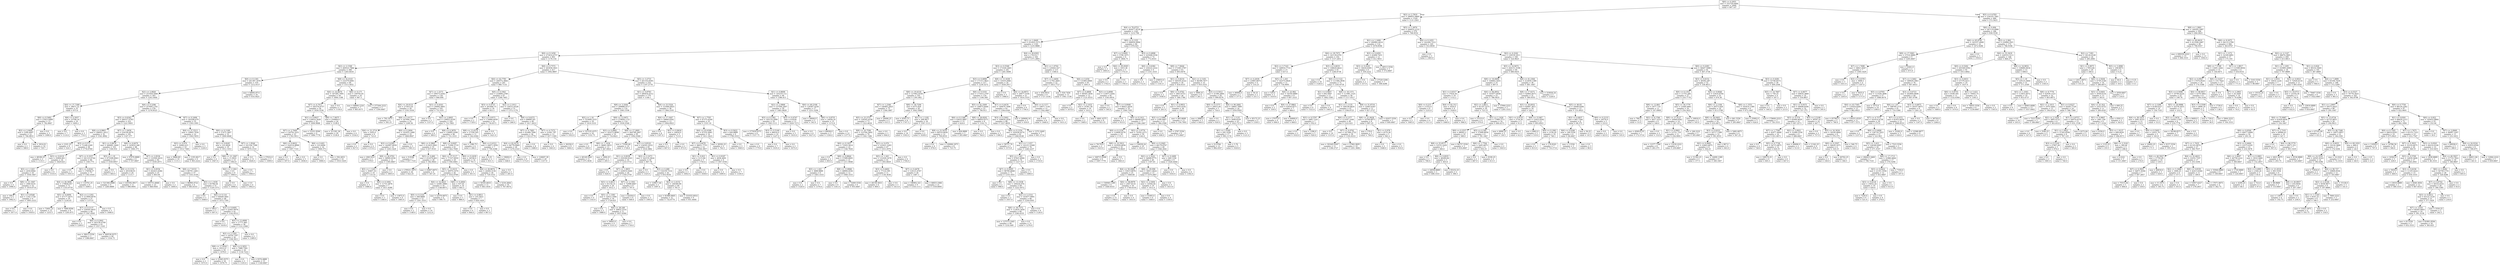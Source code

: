 digraph Tree {
node [shape=box] ;
0 [label="X[0] <= 0.2955\nmse = 332729.0484\nsamples = 2000\nvalue = 997.147"] ;
1 [label="X[2] <= 2.7819\nmse = 288955.9869\nsamples = 1520\nvalue = 1131.2263"] ;
0 -> 1 [labeldistance=2.5, labelangle=45, headlabel="True"] ;
2 [label="X[4] <= 70.6753\nmse = 262677.8518\nsamples = 1241\nvalue = 1212.784"] ;
1 -> 2 ;
3 [label="X[1] <= 1.0449\nmse = 251825.5373\nsamples = 1161\nvalue = 1235.9888"] ;
2 -> 3 ;
4 [label="X[0] <= 0.1458\nmse = 273614.4757\nsamples = 805\nvalue = 1176.154"] ;
3 -> 4 ;
5 [label="X[2] <= 2.1506\nmse = 269523.7866\nsamples = 388\nvalue = 1265.6418"] ;
4 -> 5 ;
6 [label="X[0] <= 0.1341\nmse = 261387.1878\nsamples = 319\nvalue = 1212.0157"] ;
5 -> 6 ;
7 [label="X[2] <= 2.0826\nmse = 251929.5066\nsamples = 303\nvalue = 1243.5644"] ;
6 -> 7 ;
8 [label="X[4] <= 37.7288\nmse = 38471.52\nsamples = 25\nvalue = 873.4"] ;
7 -> 8 ;
9 [label="X[6] <= 0.5482\nmse = 27823.0489\nsamples = 15\nvalue = 782.8667"] ;
8 -> 9 ;
10 [label="X[2] <= 2.0404\nmse = 5300.4097\nsamples = 12\nvalue = 706.0833"] ;
9 -> 10 ;
11 [label="mse = 0.0\nsamples = 2\nvalue = 588.0"] ;
10 -> 11 ;
12 [label="mse = 3014.01\nsamples = 10\nvalue = 729.7"] ;
10 -> 12 ;
13 [label="mse = 0.0\nsamples = 3\nvalue = 1090.0"] ;
9 -> 13 ;
14 [label="X[6] <= 0.5937\nmse = 23708.16\nsamples = 10\nvalue = 1009.2"] ;
8 -> 14 ;
15 [label="mse = 0.0\nsamples = 7\nvalue = 1110.0"] ;
14 -> 15 ;
16 [label="mse = 0.0\nsamples = 3\nvalue = 774.0"] ;
14 -> 16 ;
17 [label="X[6] <= 0.5296\nmse = 257695.1761\nsamples = 278\nvalue = 1276.8525"] ;
7 -> 17 ;
18 [label="X[3] <= 0.6343\nmse = 260317.0783\nsamples = 223\nvalue = 1221.0493"] ;
17 -> 18 ;
19 [label="X[8] <= 6.9863\nmse = 296921.2412\nsamples = 32\nvalue = 1541.4062"] ;
18 -> 19 ;
20 [label="mse = 2101.25\nsamples = 6\nvalue = 524.5"] ;
19 -> 20 ;
21 [label="X[3] <= 0.571\nmse = 71248.2249\nsamples = 26\nvalue = 1776.0769"] ;
19 -> 21 ;
22 [label="mse = 48180.25\nsamples = 2\nvalue = 1133.5"] ;
21 -> 22 ;
23 [label="X[3] <= 0.6219\nmse = 35894.401\nsamples = 24\nvalue = 1829.625"] ;
21 -> 23 ;
24 [label="X[5] <= 1.1243\nmse = 2454.6944\nsamples = 18\nvalue = 1936.1667"] ;
23 -> 24 ;
25 [label="mse = 0.0\nsamples = 4\nvalue = 1996.0"] ;
24 -> 25 ;
26 [label="X[8] <= 21.1067\nmse = 1840.9235\nsamples = 14\nvalue = 1919.0714"] ;
24 -> 26 ;
27 [label="mse = 196.0\nsamples = 5\nvalue = 1962.0"] ;
26 -> 27 ;
28 [label="X[1] <= 0.8548\nmse = 1162.1728\nsamples = 9\nvalue = 1895.2222"] ;
26 -> 28 ;
29 [label="mse = 0.0\nsamples = 7\nvalue = 1877.0"] ;
28 -> 29 ;
30 [label="mse = 0.0\nsamples = 2\nvalue = 1959.0"] ;
28 -> 30 ;
31 [label="mse = 0.0\nsamples = 6\nvalue = 1510.0"] ;
23 -> 31 ;
32 [label="X[7] <= 1.0458\nmse = 234109.4076\nsamples = 191\nvalue = 1167.377"] ;
18 -> 32 ;
33 [label="X[1] <= 0.8678\nmse = 268481.3449\nsamples = 103\nvalue = 1304.932"] ;
32 -> 33 ;
34 [label="X[7] <= 0.3257\nmse = 181123.0744\nsamples = 80\nvalue = 1383.775"] ;
33 -> 34 ;
35 [label="mse = 0.0\nsamples = 3\nvalue = 1931.0"] ;
34 -> 35 ;
36 [label="X[1] <= 0.8342\nmse = 176058.17\nsamples = 77\nvalue = 1362.4545"] ;
34 -> 36 ;
37 [label="X[4] <= 26.3606\nmse = 170826.957\nsamples = 71\nvalue = 1333.9718"] ;
36 -> 37 ;
38 [label="X[5] <= 9.0499\nmse = 47177.4475\nsamples = 20\nvalue = 1234.45"] ;
37 -> 38 ;
39 [label="mse = 72601.25\nsamples = 12\nvalue = 1253.5"] ;
38 -> 39 ;
40 [label="mse = 7680.8594\nsamples = 8\nvalue = 1205.875"] ;
38 -> 40 ;
41 [label="X[2] <= 2.1202\nmse = 213909.6078\nsamples = 51\nvalue = 1373.0"] ;
37 -> 41 ;
42 [label="X[7] <= 0.5137\nmse = 230505.4655\nsamples = 46\nvalue = 1347.4565"] ;
41 -> 42 ;
43 [label="mse = 0.0\nsamples = 3\nvalue = 1209.0"] ;
42 -> 43 ;
44 [label="X[6] <= 0.2641\nmse = 245156.4749\nsamples = 43\nvalue = 1357.1163"] ;
42 -> 44 ;
45 [label="mse = 39013.5556\nsamples = 3\nvalue = 1388.6667"] ;
44 -> 45 ;
46 [label="mse = 260536.9375\nsamples = 40\nvalue = 1354.75"] ;
44 -> 46 ;
47 [label="mse = 0.0\nsamples = 5\nvalue = 1608.0"] ;
41 -> 47 ;
48 [label="mse = 114761.25\nsamples = 6\nvalue = 1699.5"] ;
36 -> 48 ;
49 [label="X[5] <= 1.18\nmse = 475508.9943\nsamples = 23\nvalue = 1030.6957"] ;
33 -> 49 ;
50 [label="mse = 0.0\nsamples = 3\nvalue = 464.0"] ;
49 -> 50 ;
51 [label="X[0] <= 0.1152\nmse = 491438.01\nsamples = 20\nvalue = 1115.7"] ;
49 -> 51 ;
52 [label="mse = 521366.0988\nsamples = 9\nvalue = 1260.8889"] ;
51 -> 52 ;
53 [label="mse = 435592.9917\nsamples = 11\nvalue = 996.9091"] ;
51 -> 53 ;
54 [label="X[8] <= 6.6479\nmse = 145810.348\nsamples = 88\nvalue = 1006.375"] ;
32 -> 54 ;
55 [label="mse = 97976.8889\nsamples = 6\nvalue = 557.6667"] ;
54 -> 55 ;
56 [label="X[7] <= 2.8334\nmse = 133500.2619\nsamples = 82\nvalue = 1039.2073"] ;
54 -> 56 ;
57 [label="X[1] <= 0.8354\nmse = 202421.6384\nsamples = 25\nvalue = 893.04"] ;
56 -> 57 ;
58 [label="mse = 195731.6068\nsamples = 23\nvalue = 848.9565"] ;
57 -> 58 ;
59 [label="mse = 0.0\nsamples = 2\nvalue = 1400.0"] ;
57 -> 59 ;
60 [label="X[8] <= 7.0153\nmse = 89791.1283\nsamples = 57\nvalue = 1103.3158"] ;
56 -> 60 ;
61 [label="mse = 86994.4722\nsamples = 6\nvalue = 883.8333"] ;
60 -> 61 ;
62 [label="X[5] <= 1.1636\nmse = 83786.04\nsamples = 51\nvalue = 1129.1373"] ;
60 -> 62 ;
63 [label="mse = 0.0\nsamples = 5\nvalue = 1648.0"] ;
62 -> 63 ;
64 [label="X[0] <= 0.114\nmse = 60449.5841\nsamples = 46\nvalue = 1072.7391"] ;
62 -> 64 ;
65 [label="mse = 196.0\nsamples = 5\nvalue = 497.0"] ;
64 -> 65 ;
66 [label="X[3] <= 0.6495\nmse = 22443.9976\nsamples = 41\nvalue = 1142.9512"] ;
64 -> 66 ;
67 [label="mse = 0.0\nsamples = 3\nvalue = 1418.0"] ;
66 -> 67 ;
68 [label="X[5] <= 13.4999\nmse = 17771.865\nsamples = 38\nvalue = 1121.2368"] ;
66 -> 68 ;
69 [label="X[2] <= 2.1202\nmse = 14554.7307\nsamples = 36\nvalue = 1106.3611"] ;
68 -> 69 ;
70 [label="X[8] <= 17.6542\nmse = 19512.0\nsamples = 18\nvalue = 1078.0"] ;
69 -> 70 ;
71 [label="mse = 0.0\nsamples = 2\nvalue = 1072.0"] ;
70 -> 71 ;
72 [label="mse = 21945.9375\nsamples = 16\nvalue = 1078.75"] ;
70 -> 72 ;
73 [label="X[6] <= 0.3052\nmse = 7988.7562\nsamples = 18\nvalue = 1134.7222"] ;
69 -> 73 ;
74 [label="mse = 0.0\nsamples = 3\nvalue = 1105.0"] ;
73 -> 74 ;
75 [label="mse = 9374.4889\nsamples = 15\nvalue = 1140.6667"] ;
73 -> 75 ;
76 [label="mse = 0.0\nsamples = 2\nvalue = 1389.0"] ;
68 -> 76 ;
77 [label="X[7] <= 0.2499\nmse = 183246.679\nsamples = 55\nvalue = 1503.1091"] ;
17 -> 77 ;
78 [label="X[4] <= 37.5513\nmse = 19905.7934\nsamples = 22\nvalue = 1043.5455"] ;
77 -> 78 ;
79 [label="X[3] <= 0.479\nmse = 16962.615\nsamples = 19\nvalue = 1014.7368"] ;
78 -> 79 ;
80 [label="mse = 9888.69\nsamples = 10\nvalue = 1115.1"] ;
79 -> 80 ;
81 [label="mse = 1195.0617\nsamples = 9\nvalue = 903.2222"] ;
79 -> 81 ;
82 [label="mse = 0.0\nsamples = 3\nvalue = 1226.0"] ;
78 -> 82 ;
83 [label="X[0] <= 0.1168\nmse = 57475.3407\nsamples = 33\nvalue = 1809.4848"] ;
77 -> 83 ;
84 [label="X[1] <= 0.8245\nmse = 333.4626\nsamples = 19\nvalue = 1912.1053"] ;
83 -> 84 ;
85 [label="mse = 0.0\nsamples = 4\nvalue = 1947.0"] ;
84 -> 85 ;
86 [label="X[8] <= 21.1067\nmse = 11.0933\nsamples = 15\nvalue = 1902.8"] ;
84 -> 86 ;
87 [label="X[2] <= 2.1262\nmse = 4.0\nsamples = 8\nvalue = 1900.0"] ;
86 -> 87 ;
88 [label="mse = 0.0\nsamples = 4\nvalue = 1898.0"] ;
87 -> 88 ;
89 [label="mse = 0.0\nsamples = 4\nvalue = 1902.0"] ;
87 -> 89 ;
90 [label="mse = 0.0\nsamples = 7\nvalue = 1906.0"] ;
86 -> 90 ;
91 [label="X[7] <= 1.9544\nmse = 101336.7398\nsamples = 14\nvalue = 1670.2143"] ;
83 -> 91 ;
92 [label="mse = 0.0\nsamples = 11\nvalue = 1826.0"] ;
91 -> 92 ;
93 [label="mse = 57632.0\nsamples = 3\nvalue = 1099.0"] ;
91 -> 93 ;
94 [label="mse = 64692.8711\nsamples = 16\nvalue = 614.5625"] ;
6 -> 94 ;
95 [label="X[8] <= 32.4143\nmse = 232379.6081\nsamples = 69\nvalue = 1513.5652"] ;
5 -> 95 ;
96 [label="X[4] <= 32.8074\nmse = 187285.7995\nsamples = 59\nvalue = 1606.1186"] ;
95 -> 96 ;
97 [label="X[7] <= 4.7411\nmse = 185576.6757\nsamples = 56\nvalue = 1630.5536"] ;
96 -> 97 ;
98 [label="X[1] <= 0.8927\nmse = 118914.3428\nsamples = 32\nvalue = 1699.9688"] ;
97 -> 98 ;
99 [label="X[7] <= 2.7449\nmse = 134702.3251\nsamples = 23\nvalue = 1783.3913"] ;
98 -> 99 ;
100 [label="X[6] <= 0.6622\nmse = 324514.4898\nsamples = 7\nvalue = 1497.7143"] ;
99 -> 100 ;
101 [label="mse = 0.0\nsamples = 2\nvalue = 597.0"] ;
100 -> 101 ;
102 [label="mse = 0.0\nsamples = 5\nvalue = 1858.0"] ;
100 -> 102 ;
103 [label="X[6] <= 0.403\nmse = 333.6094\nsamples = 16\nvalue = 1908.375"] ;
99 -> 103 ;
104 [label="mse = 0.0\nsamples = 2\nvalue = 1896.0"] ;
103 -> 104 ;
105 [label="mse = 356.2653\nsamples = 14\nvalue = 1910.1429"] ;
103 -> 105 ;
106 [label="mse = 15331.9506\nsamples = 9\nvalue = 1486.7778"] ;
98 -> 106 ;
107 [label="X[8] <= 7.8075\nmse = 259469.0\nsamples = 24\nvalue = 1538.0"] ;
97 -> 107 ;
108 [label="mse = 311301.36\nsamples = 20\nvalue = 1534.8"] ;
107 -> 108 ;
109 [label="mse = 0.0\nsamples = 4\nvalue = 1554.0"] ;
107 -> 109 ;
110 [label="mse = 0.0\nsamples = 3\nvalue = 1150.0"] ;
96 -> 110 ;
111 [label="X[6] <= 0.171\nmse = 149705.65\nsamples = 10\nvalue = 967.5"] ;
95 -> 111 ;
112 [label="mse = 60600.1224\nsamples = 7\nvalue = 865.8571"] ;
111 -> 112 ;
113 [label="mse = 277264.2222\nsamples = 3\nvalue = 1204.6667"] ;
111 -> 113 ;
114 [label="X[6] <= 0.7572\nmse = 263036.5921\nsamples = 417\nvalue = 1092.8897"] ;
4 -> 114 ;
115 [label="X[4] <= 42.7781\nmse = 240572.3844\nsamples = 201\nvalue = 980.7114"] ;
114 -> 115 ;
116 [label="X[7] <= 1.5273\nmse = 199573.4362\nsamples = 134\nvalue = 846.694"] ;
115 -> 116 ;
117 [label="X[4] <= 18.0123\nmse = 273015.61\nsamples = 29\nvalue = 1193.1034"] ;
116 -> 117 ;
118 [label="mse = 792.1875\nsamples = 4\nvalue = 585.25"] ;
117 -> 118 ;
119 [label="X[8] <= 5.0177\nmse = 247994.7904\nsamples = 25\nvalue = 1290.36"] ;
117 -> 119 ;
120 [label="X[4] <= 31.2714\nmse = 5202.0\nsamples = 6\nvalue = 725.0"] ;
119 -> 120 ;
121 [label="mse = 0.0\nsamples = 2\nvalue = 827.0"] ;
120 -> 121 ;
122 [label="mse = 0.0\nsamples = 4\nvalue = 674.0"] ;
120 -> 122 ;
123 [label="X[0] <= 0.2604\nmse = 191855.1468\nsamples = 19\nvalue = 1468.8947"] ;
119 -> 123 ;
124 [label="X[3] <= 0.4385\nmse = 142997.6939\nsamples = 14\nvalue = 1293.1429"] ;
123 -> 124 ;
125 [label="mse = 206116.0\nsamples = 2\nvalue = 678.0"] ;
124 -> 125 ;
126 [label="X[8] <= 26.9761\nmse = 58900.0556\nsamples = 12\nvalue = 1395.6667"] ;
124 -> 126 ;
127 [label="X[5] <= 1.1243\nmse = 30467.16\nsamples = 10\nvalue = 1313.8"] ;
126 -> 127 ;
128 [label="mse = 0.0\nsamples = 3\nvalue = 1086.0"] ;
127 -> 128 ;
129 [label="X[0] <= 0.1692\nmse = 11753.3878\nsamples = 7\nvalue = 1411.4286"] ;
127 -> 129 ;
130 [label="mse = 0.0\nsamples = 3\nvalue = 1340.0"] ;
129 -> 130 ;
131 [label="mse = 13872.0\nsamples = 4\nvalue = 1465.0"] ;
129 -> 131 ;
132 [label="mse = 0.0\nsamples = 2\nvalue = 1805.0"] ;
126 -> 132 ;
133 [label="mse = 0.0\nsamples = 5\nvalue = 1961.0"] ;
123 -> 133 ;
134 [label="X[3] <= 0.4503\nmse = 136992.9901\nsamples = 105\nvalue = 751.019"] ;
116 -> 134 ;
135 [label="mse = 0.0\nsamples = 3\nvalue = 1337.0"] ;
134 -> 135 ;
136 [label="X[2] <= 2.0605\nmse = 130625.9339\nsamples = 102\nvalue = 733.7843"] ;
134 -> 136 ;
137 [label="mse = 0.0\nsamples = 6\nvalue = 389.0"] ;
136 -> 137 ;
138 [label="X[8] <= 6.3878\nmse = 130895.9306\nsamples = 96\nvalue = 755.3333"] ;
136 -> 138 ;
139 [label="X[6] <= 0.3862\nmse = 213423.5641\nsamples = 35\nvalue = 637.9143"] ;
138 -> 139 ;
140 [label="mse = 9.9184\nsamples = 7\nvalue = 857.7143"] ;
139 -> 140 ;
141 [label="X[3] <= 0.468\nmse = 251679.463\nsamples = 28\nvalue = 582.9643"] ;
139 -> 141 ;
142 [label="mse = 278521.1875\nsamples = 24\nvalue = 622.25"] ;
141 -> 142 ;
143 [label="mse = 25807.6875\nsamples = 4\nvalue = 347.25"] ;
141 -> 143 ;
144 [label="X[8] <= 9.8287\nmse = 71094.3719\nsamples = 61\nvalue = 822.7049"] ;
138 -> 144 ;
145 [label="X[4] <= 37.5117\nmse = 77337.0059\nsamples = 29\nvalue = 956.4483"] ;
144 -> 145 ;
146 [label="X[5] <= 13.0215\nmse = 30970.1479\nsamples = 26\nvalue = 1032.0769"] ;
145 -> 146 ;
147 [label="X[4] <= 32.4623\nmse = 14385.5898\nsamples = 16\nvalue = 1148.6875"] ;
146 -> 147 ;
148 [label="X[0] <= 0.2141\nmse = 568.8889\nsamples = 12\nvalue = 1201.3333"] ;
147 -> 148 ;
149 [label="mse = 0.0\nsamples = 2\nvalue = 1148.0"] ;
148 -> 149 ;
150 [label="mse = 0.0\nsamples = 10\nvalue = 1212.0"] ;
148 -> 150 ;
151 [label="mse = 22576.6875\nsamples = 4\nvalue = 990.75"] ;
147 -> 151 ;
152 [label="X[0] <= 0.2604\nmse = 937.65\nsamples = 10\nvalue = 845.5"] ;
146 -> 152 ;
153 [label="mse = 0.0\nsamples = 3\nvalue = 886.0"] ;
152 -> 153 ;
154 [label="X[1] <= 0.8811\nmse = 335.2653\nsamples = 7\nvalue = 828.1429"] ;
152 -> 154 ;
155 [label="mse = 0.0\nsamples = 4\nvalue = 844.0"] ;
154 -> 155 ;
156 [label="mse = 0.0\nsamples = 3\nvalue = 807.0"] ;
154 -> 156 ;
157 [label="mse = 0.0\nsamples = 3\nvalue = 301.0"] ;
145 -> 157 ;
158 [label="X[0] <= 0.2439\nmse = 34536.0\nsamples = 32\nvalue = 701.5"] ;
144 -> 158 ;
159 [label="X[4] <= 26.8674\nmse = 24264.5156\nsamples = 30\nvalue = 729.5333"] ;
158 -> 159 ;
160 [label="mse = 50183.6033\nsamples = 11\nvalue = 663.1818"] ;
159 -> 160 ;
161 [label="mse = 5234.2604\nsamples = 19\nvalue = 767.9474"] ;
159 -> 161 ;
162 [label="mse = 0.0\nsamples = 2\nvalue = 281.0"] ;
158 -> 162 ;
163 [label="X[0] <= 0.1943\nmse = 214806.2789\nsamples = 67\nvalue = 1248.7463"] ;
115 -> 163 ;
164 [label="X[3] <= 0.4727\nmse = 261846.75\nsamples = 16\nvalue = 855.5"] ;
163 -> 164 ;
165 [label="mse = 0.0\nsamples = 2\nvalue = 1728.0"] ;
164 -> 165 ;
166 [label="X[1] <= 0.9571\nmse = 174966.6939\nsamples = 14\nvalue = 730.8571"] ;
164 -> 166 ;
167 [label="X[8] <= 13.4374\nmse = 57358.595\nsamples = 11\nvalue = 542.6364"] ;
166 -> 167 ;
168 [label="mse = 1386.75\nsamples = 4\nvalue = 266.5"] ;
167 -> 168 ;
169 [label="X[6] <= 0.4312\nmse = 20871.9592\nsamples = 7\nvalue = 700.4286"] ;
167 -> 169 ;
170 [label="mse = 0.25\nsamples = 2\nvalue = 831.5"] ;
169 -> 170 ;
171 [label="mse = 19600.0\nsamples = 5\nvalue = 648.0"] ;
169 -> 171 ;
172 [label="mse = 0.0\nsamples = 3\nvalue = 1421.0"] ;
166 -> 172 ;
173 [label="X[2] <= 2.1013\nmse = 136312.6528\nsamples = 51\nvalue = 1372.1176"] ;
163 -> 173 ;
174 [label="mse = 0.0\nsamples = 2\nvalue = 266.0"] ;
173 -> 174 ;
175 [label="X[8] <= 9.6272\nmse = 89899.501\nsamples = 49\nvalue = 1417.2653"] ;
173 -> 175 ;
176 [label="X[7] <= 4.7483\nmse = 81468.7006\nsamples = 36\nvalue = 1323.2778"] ;
175 -> 176 ;
177 [label="X[4] <= 62.4276\nmse = 94778.0969\nsamples = 28\nvalue = 1276.2143"] ;
176 -> 177 ;
178 [label="mse = 0.0\nsamples = 8\nvalue = 1172.0"] ;
177 -> 178 ;
179 [label="mse = 126607.39\nsamples = 20\nvalue = 1317.9"] ;
177 -> 179 ;
180 [label="mse = 0.0\nsamples = 8\nvalue = 1488.0"] ;
176 -> 180 ;
181 [label="X[7] <= 4.7272\nmse = 21041.787\nsamples = 13\nvalue = 1677.5385"] ;
175 -> 181 ;
182 [label="mse = 0.0\nsamples = 4\nvalue = 1663.0"] ;
181 -> 182 ;
183 [label="mse = 30258.0\nsamples = 9\nvalue = 1684.0"] ;
181 -> 183 ;
184 [label="X[5] <= 3.2733\nmse = 261333.8395\nsamples = 216\nvalue = 1197.2778"] ;
114 -> 184 ;
185 [label="X[1] <= 0.8783\nmse = 280454.4312\nsamples = 170\nvalue = 1146.1"] ;
184 -> 185 ;
186 [label="X[8] <= 3.3204\nmse = 299886.9717\nsamples = 132\nvalue = 1083.3106"] ;
185 -> 186 ;
187 [label="X[5] <= 1.18\nmse = 353009.3333\nsamples = 18\nvalue = 1419.3333"] ;
186 -> 187 ;
188 [label="mse = 0.0\nsamples = 2\nvalue = 1952.0"] ;
187 -> 188 ;
189 [label="mse = 357235.4375\nsamples = 16\nvalue = 1352.75"] ;
187 -> 189 ;
190 [label="X[8] <= 13.0971\nmse = 270856.1721\nsamples = 114\nvalue = 1030.2544"] ;
186 -> 190 ;
191 [label="X[3] <= 0.4882\nmse = 183272.8698\nsamples = 19\nvalue = 716.8421"] ;
190 -> 191 ;
192 [label="mse = 0.0\nsamples = 6\nvalue = 1300.0"] ;
191 -> 192 ;
193 [label="X[6] <= 1.1434\nmse = 38461.9053\nsamples = 13\nvalue = 447.6923"] ;
191 -> 193 ;
194 [label="mse = 40149.5041\nsamples = 11\nvalue = 475.3636"] ;
193 -> 194 ;
195 [label="mse = 1806.25\nsamples = 2\nvalue = 295.5"] ;
193 -> 195 ;
196 [label="X[8] <= 17.2895\nmse = 264798.2907\nsamples = 95\nvalue = 1092.9368"] ;
190 -> 196 ;
197 [label="mse = 73549.44\nsamples = 10\nvalue = 1726.6"] ;
196 -> 197 ;
198 [label="X[1] <= 0.8518\nmse = 234501.9552\nsamples = 85\nvalue = 1018.3882"] ;
196 -> 198 ;
199 [label="X[1] <= 0.8258\nmse = 259166.0163\nsamples = 35\nvalue = 1233.5714"] ;
198 -> 199 ;
200 [label="mse = 0.0\nsamples = 6\nvalue = 626.0"] ;
199 -> 200 ;
201 [label="X[7] <= 1.0855\nmse = 220610.5446\nsamples = 29\nvalue = 1359.2759"] ;
199 -> 201 ;
202 [label="X[3] <= 0.4615\nmse = 81150.31\nsamples = 20\nvalue = 1612.3"] ;
201 -> 202 ;
203 [label="mse = 0.0\nsamples = 4\nvalue = 1143.0"] ;
202 -> 203 ;
204 [label="X[5] <= 1.1383\nmse = 32612.1094\nsamples = 16\nvalue = 1729.625"] ;
202 -> 204 ;
205 [label="mse = 0.0\nsamples = 5\nvalue = 1888.0"] ;
204 -> 205 ;
206 [label="X[4] <= 38.248\nmse = 30852.2314\nsamples = 11\nvalue = 1657.6364"] ;
204 -> 206 ;
207 [label="mse = 59643.0\nsamples = 4\nvalue = 1531.0"] ;
206 -> 207 ;
208 [label="mse = 0.0\nsamples = 7\nvalue = 1730.0"] ;
206 -> 208 ;
209 [label="X[7] <= 2.1302\nmse = 72098.6667\nsamples = 9\nvalue = 797.0"] ;
201 -> 209 ;
210 [label="mse = 42436.0\nsamples = 6\nvalue = 649.0"] ;
209 -> 210 ;
211 [label="mse = 0.0\nsamples = 3\nvalue = 1093.0"] ;
209 -> 211 ;
212 [label="X[2] <= 2.1073\nmse = 162135.5824\nsamples = 50\nvalue = 867.76"] ;
198 -> 212 ;
213 [label="mse = 0.0\nsamples = 5\nvalue = 1325.0"] ;
212 -> 213 ;
214 [label="X[3] <= 0.489\nmse = 154339.7314\nsamples = 45\nvalue = 816.9556"] ;
212 -> 214 ;
215 [label="mse = 129617.44\nsamples = 5\nvalue = 1097.4"] ;
214 -> 215 ;
216 [label="X[2] <= 2.4152\nmse = 146369.99\nsamples = 40\nvalue = 781.9"] ;
214 -> 216 ;
217 [label="mse = 81989.9605\nsamples = 31\nvalue = 732.6774"] ;
216 -> 217 ;
218 [label="mse = 331032.6914\nsamples = 9\nvalue = 951.4444"] ;
216 -> 218 ;
219 [label="X[4] <= 23.5324\nmse = 151684.6925\nsamples = 38\nvalue = 1364.2105"] ;
185 -> 219 ;
220 [label="X[4] <= 17.1047\nmse = 59660.0592\nsamples = 13\nvalue = 1004.6923"] ;
219 -> 220 ;
221 [label="mse = 0.0\nsamples = 8\nvalue = 1187.0"] ;
220 -> 221 ;
222 [label="X[1] <= 0.9624\nmse = 16854.0\nsamples = 5\nvalue = 713.0"] ;
220 -> 222 ;
223 [label="mse = 0.0\nsamples = 3\nvalue = 607.0"] ;
222 -> 223 ;
224 [label="mse = 0.0\nsamples = 2\nvalue = 872.0"] ;
222 -> 224 ;
225 [label="X[7] <= 1.7705\nmse = 97375.6544\nsamples = 25\nvalue = 1551.16"] ;
219 -> 225 ;
226 [label="X[4] <= 43.6306\nmse = 97552.4961\nsamples = 16\nvalue = 1411.5625"] ;
225 -> 226 ;
227 [label="X[7] <= 0.4478\nmse = 38651.7755\nsamples = 14\nvalue = 1504.2857"] ;
226 -> 227 ;
228 [label="X[1] <= 0.923\nmse = 5115.84\nsamples = 5\nvalue = 1750.4"] ;
227 -> 228 ;
229 [label="mse = 0.0\nsamples = 3\nvalue = 1692.0"] ;
228 -> 229 ;
230 [label="mse = 0.0\nsamples = 2\nvalue = 1838.0"] ;
228 -> 230 ;
231 [label="X[1] <= 0.9187\nmse = 4936.4691\nsamples = 9\nvalue = 1367.5556"] ;
227 -> 231 ;
232 [label="mse = 0.0\nsamples = 2\nvalue = 1499.0"] ;
231 -> 232 ;
233 [label="mse = 0.0\nsamples = 7\nvalue = 1330.0"] ;
231 -> 233 ;
234 [label="mse = 28392.25\nsamples = 2\nvalue = 762.5"] ;
226 -> 234 ;
235 [label="X[3] <= 0.5622\nmse = 826.8889\nsamples = 9\nvalue = 1799.3333"] ;
225 -> 235 ;
236 [label="mse = 0.0\nsamples = 3\nvalue = 1840.0"] ;
235 -> 236 ;
237 [label="mse = 0.0\nsamples = 6\nvalue = 1779.0"] ;
235 -> 237 ;
238 [label="X[1] <= 0.8608\nmse = 145219.112\nsamples = 46\nvalue = 1386.413"] ;
184 -> 238 ;
239 [label="X[2] <= 2.0868\nmse = 137594.2497\nsamples = 29\nvalue = 1465.4828"] ;
238 -> 239 ;
240 [label="X[5] <= 6.2382\nmse = 195114.2099\nsamples = 18\nvalue = 1365.1111"] ;
239 -> 240 ;
241 [label="mse = 277839.4375\nsamples = 8\nvalue = 1537.75"] ;
240 -> 241 ;
242 [label="X[3] <= 0.5146\nmse = 86016.0\nsamples = 10\nvalue = 1227.0"] ;
240 -> 242 ;
243 [label="mse = 0.0\nsamples = 7\nvalue = 1035.0"] ;
242 -> 243 ;
244 [label="mse = 0.0\nsamples = 3\nvalue = 1675.0"] ;
242 -> 244 ;
245 [label="X[3] <= 0.4747\nmse = 8.9256\nsamples = 11\nvalue = 1629.7273"] ;
239 -> 245 ;
246 [label="mse = 0.0\nsamples = 5\nvalue = 1633.0"] ;
245 -> 246 ;
247 [label="mse = 0.0\nsamples = 6\nvalue = 1627.0"] ;
245 -> 247 ;
248 [label="X[4] <= 40.2106\nmse = 129367.4256\nsamples = 17\nvalue = 1251.5294"] ;
238 -> 248 ;
249 [label="mse = 56644.0\nsamples = 2\nvalue = 342.0"] ;
248 -> 249 ;
250 [label="X[6] <= 0.8755\nmse = 14058.16\nsamples = 15\nvalue = 1372.8"] ;
248 -> 250 ;
251 [label="mse = 69938.0\nsamples = 3\nvalue = 1356.0"] ;
250 -> 251 ;
252 [label="mse = 0.0\nsamples = 12\nvalue = 1377.0"] ;
250 -> 252 ;
253 [label="X[4] <= 30.6303\nmse = 176153.7\nsamples = 356\nvalue = 1371.2893"] ;
3 -> 253 ;
254 [label="X[3] <= 0.5546\nmse = 173320.2465\nsamples = 241\nvalue = 1281.0498"] ;
253 -> 254 ;
255 [label="X[3] <= 0.4898\nmse = 171511.9621\nsamples = 217\nvalue = 1239.3272"] ;
254 -> 255 ;
256 [label="X[8] <= 19.4218\nmse = 127902.4558\nsamples = 101\nvalue = 1391.802"] ;
255 -> 256 ;
257 [label="X[7] <= 1.2346\nmse = 140483.2825\nsamples = 75\nvalue = 1304.5867"] ;
256 -> 257 ;
258 [label="X[5] <= 23.2751\nmse = 130242.9338\nsamples = 73\nvalue = 1323.4658"] ;
257 -> 258 ;
259 [label="X[8] <= 16.7596\nmse = 123764.3692\nsamples = 70\nvalue = 1345.7286"] ;
258 -> 259 ;
260 [label="X[0] <= 0.1457\nmse = 73503.5614\nsamples = 23\nvalue = 1166.7826"] ;
259 -> 260 ;
261 [label="mse = 0.0\nsamples = 2\nvalue = 693.0"] ;
260 -> 261 ;
262 [label="X[8] <= 8.8844\nmse = 57089.8005\nsamples = 21\nvalue = 1211.9048"] ;
260 -> 262 ;
263 [label="X[5] <= 1.243\nmse = 3888.8889\nsamples = 9\nvalue = 1403.3333"] ;
262 -> 263 ;
264 [label="mse = 0.0\nsamples = 2\nvalue = 1520.0"] ;
263 -> 264 ;
265 [label="mse = 0.0\nsamples = 7\nvalue = 1370.0"] ;
263 -> 265 ;
266 [label="X[8] <= 13.8066\nmse = 48894.0556\nsamples = 12\nvalue = 1068.3333"] ;
262 -> 266 ;
267 [label="mse = 0.0\nsamples = 6\nvalue = 1181.0"] ;
266 -> 267 ;
268 [label="mse = 72400.5556\nsamples = 6\nvalue = 955.6667"] ;
266 -> 268 ;
269 [label="X[3] <= 0.479\nmse = 125021.5283\nsamples = 47\nvalue = 1433.2979"] ;
259 -> 269 ;
270 [label="X[5] <= 1.243\nmse = 131024.1678\nsamples = 41\nvalue = 1393.6829"] ;
269 -> 270 ;
271 [label="X[3] <= 0.4402\nmse = 77122.595\nsamples = 11\nvalue = 1138.3636"] ;
270 -> 271 ;
272 [label="mse = 26158.5833\nsamples = 6\nvalue = 909.5"] ;
271 -> 272 ;
273 [label="mse = 0.0\nsamples = 5\nvalue = 1413.0"] ;
271 -> 273 ;
274 [label="X[7] <= 0.4478\nmse = 118121.6767\nsamples = 30\nvalue = 1487.3"] ;
270 -> 274 ;
275 [label="mse = 196902.321\nsamples = 9\nvalue = 1318.1111"] ;
274 -> 275 ;
276 [label="mse = 66833.1066\nsamples = 21\nvalue = 1559.8095"] ;
274 -> 276 ;
277 [label="mse = 0.0\nsamples = 6\nvalue = 1704.0"] ;
269 -> 277 ;
278 [label="mse = 0.0\nsamples = 3\nvalue = 804.0"] ;
258 -> 278 ;
279 [label="mse = 26406.25\nsamples = 2\nvalue = 615.5"] ;
257 -> 279 ;
280 [label="X[8] <= 30.7294\nmse = 6375.929\nsamples = 26\nvalue = 1643.3846"] ;
256 -> 280 ;
281 [label="mse = 4593.75\nsamples = 8\nvalue = 1747.5"] ;
280 -> 281 ;
282 [label="X[1] <= 1.1195\nmse = 208.9877\nsamples = 18\nvalue = 1597.1111"] ;
280 -> 282 ;
283 [label="mse = 0.0\nsamples = 16\nvalue = 1592.0"] ;
282 -> 283 ;
284 [label="mse = 0.0\nsamples = 2\nvalue = 1638.0"] ;
282 -> 284 ;
285 [label="X[6] <= 0.5335\nmse = 171615.2797\nsamples = 116\nvalue = 1106.569"] ;
255 -> 285 ;
286 [label="X[5] <= 42.3269\nmse = 136875.6446\nsamples = 23\nvalue = 790.913"] ;
285 -> 286 ;
287 [label="X[6] <= 0.1348\nmse = 93632.9067\nsamples = 15\nvalue = 624.6"] ;
286 -> 287 ;
288 [label="X[8] <= 23.5478\nmse = 80510.8056\nsamples = 12\nvalue = 709.8333"] ;
287 -> 288 ;
289 [label="mse = 0.0\nsamples = 4\nvalue = 678.0"] ;
288 -> 289 ;
290 [label="mse = 120006.1875\nsamples = 8\nvalue = 725.75"] ;
288 -> 290 ;
291 [label="mse = 826.8889\nsamples = 3\nvalue = 283.6667"] ;
287 -> 291 ;
292 [label="X[8] <= 28.8293\nmse = 68850.9375\nsamples = 8\nvalue = 1102.75"] ;
286 -> 292 ;
293 [label="mse = 0.0\nsamples = 3\nvalue = 764.0"] ;
292 -> 293 ;
294 [label="mse = 0.0\nsamples = 5\nvalue = 1306.0"] ;
292 -> 294 ;
295 [label="X[7] <= 0.4478\nmse = 149470.7696\nsamples = 93\nvalue = 1184.6344"] ;
285 -> 295 ;
296 [label="X[3] <= 0.5002\nmse = 109659.2034\nsamples = 88\nvalue = 1227.4659"] ;
295 -> 296 ;
297 [label="X[0] <= 0.1254\nmse = 105036.0274\nsamples = 81\nvalue = 1260.8148"] ;
296 -> 297 ;
298 [label="mse = 58757.76\nsamples = 5\nvalue = 1573.8"] ;
297 -> 298 ;
299 [label="X[1] <= 1.1257\nmse = 101211.9368\nsamples = 76\nvalue = 1240.2237"] ;
297 -> 299 ;
300 [label="X[5] <= 1.243\nmse = 97821.6006\nsamples = 74\nvalue = 1227.527"] ;
299 -> 300 ;
301 [label="X[7] <= 0.0095\nmse = 98780.6848\nsamples = 71\nvalue = 1216.1831"] ;
300 -> 301 ;
302 [label="mse = 0.0\nsamples = 2\nvalue = 998.0"] ;
301 -> 302 ;
303 [label="X[8] <= 13.1638\nmse = 100224.076\nsamples = 69\nvalue = 1222.5072"] ;
301 -> 303 ;
304 [label="mse = 0.0\nsamples = 3\nvalue = 1057.0"] ;
303 -> 304 ;
305 [label="X[2] <= 2.1514\nmse = 103477.9991\nsamples = 66\nvalue = 1230.0303"] ;
303 -> 305 ;
306 [label="X[8] <= 30.7372\nmse = 112635.3456\nsamples = 60\nvalue = 1240.4333"] ;
305 -> 306 ;
307 [label="mse = 137573.1045\nsamples = 49\nvalue = 1232.449"] ;
306 -> 307 ;
308 [label="mse = 0.0\nsamples = 11\nvalue = 1276.0"] ;
306 -> 308 ;
309 [label="mse = 0.0\nsamples = 6\nvalue = 1126.0"] ;
305 -> 309 ;
310 [label="mse = 0.0\nsamples = 3\nvalue = 1496.0"] ;
300 -> 310 ;
311 [label="mse = 0.0\nsamples = 2\nvalue = 1710.0"] ;
299 -> 311 ;
312 [label="mse = 1372.2449\nsamples = 7\nvalue = 841.5714"] ;
296 -> 312 ;
313 [label="mse = 249600.16\nsamples = 5\nvalue = 430.8"] ;
295 -> 313 ;
314 [label="X[8] <= 13.1638\nmse = 31619.2066\nsamples = 24\nvalue = 1658.2917"] ;
254 -> 314 ;
315 [label="mse = 0.0\nsamples = 3\nvalue = 1966.0"] ;
314 -> 315 ;
316 [label="X[4] <= 24.8973\nmse = 20677.5556\nsamples = 21\nvalue = 1614.3333"] ;
314 -> 316 ;
317 [label="mse = 0.0\nsamples = 6\nvalue = 1794.0"] ;
316 -> 317 ;
318 [label="X[0] <= 0.1377\nmse = 10871.7156\nsamples = 15\nvalue = 1542.4667"] ;
316 -> 318 ;
319 [label="mse = 0.0\nsamples = 8\nvalue = 1640.0"] ;
318 -> 319 ;
320 [label="mse = 0.0\nsamples = 7\nvalue = 1431.0"] ;
318 -> 320 ;
321 [label="X[1] <= 1.0742\nmse = 129263.527\nsamples = 115\nvalue = 1560.4"] ;
253 -> 321 ;
322 [label="X[7] <= 2.4404\nmse = 11762.2665\nsamples = 22\nvalue = 1853.7727"] ;
321 -> 322 ;
323 [label="mse = 456.6914\nsamples = 9\nvalue = 1727.5556"] ;
322 -> 323 ;
324 [label="mse = 924.7456\nsamples = 13\nvalue = 1941.1538"] ;
322 -> 324 ;
325 [label="X[6] <= 0.656\nmse = 131883.0968\nsamples = 93\nvalue = 1491.0"] ;
321 -> 325 ;
326 [label="X[7] <= 0.4808\nmse = 89565.3056\nsamples = 12\nvalue = 1121.8333"] ;
325 -> 326 ;
327 [label="mse = 0.0\nsamples = 2\nvalue = 1670.0"] ;
326 -> 327 ;
328 [label="X[2] <= 2.1432\nmse = 35361.56\nsamples = 10\nvalue = 1012.2"] ;
326 -> 328 ;
329 [label="mse = 0.0\nsamples = 2\nvalue = 1368.0"] ;
328 -> 329 ;
330 [label="mse = 4641.4375\nsamples = 8\nvalue = 923.25"] ;
328 -> 330 ;
331 [label="X[3] <= 0.4898\nmse = 114971.0282\nsamples = 81\nvalue = 1545.6914"] ;
325 -> 331 ;
332 [label="mse = 0.0\nsamples = 2\nvalue = 595.0"] ;
331 -> 332 ;
333 [label="X[7] <= 0.0048\nmse = 94421.0434\nsamples = 79\nvalue = 1569.7595"] ;
331 -> 333 ;
334 [label="mse = 0.0\nsamples = 2\nvalue = 933.0"] ;
333 -> 334 ;
335 [label="X[0] <= 0.1411\nmse = 86068.4952\nsamples = 77\nvalue = 1586.2987"] ;
333 -> 335 ;
336 [label="X[0] <= 0.1234\nmse = 110690.0278\nsamples = 18\nvalue = 1731.5"] ;
335 -> 336 ;
337 [label="mse = 76176.0\nsamples = 2\nvalue = 1423.0"] ;
336 -> 337 ;
338 [label="X[8] <= 22.5912\nmse = 101620.6836\nsamples = 16\nvalue = 1770.0625"] ;
336 -> 338 ;
339 [label="mse = 168715.9506\nsamples = 9\nvalue = 1697.7778"] ;
338 -> 339 ;
340 [label="mse = 0.0\nsamples = 7\nvalue = 1863.0"] ;
338 -> 340 ;
341 [label="X[2] <= 2.0779\nmse = 70162.2373\nsamples = 59\nvalue = 1542.0"] ;
335 -> 341 ;
342 [label="mse = 156039.24\nsamples = 10\nvalue = 1423.4"] ;
341 -> 342 ;
343 [label="X[0] <= 0.2045\nmse = 49179.8767\nsamples = 49\nvalue = 1566.2041"] ;
341 -> 343 ;
344 [label="X[2] <= 2.3222\nmse = 54648.0775\nsamples = 40\nvalue = 1597.65"] ;
343 -> 344 ;
345 [label="X[4] <= 50.2085\nmse = 55615.8976\nsamples = 25\nvalue = 1668.68"] ;
344 -> 345 ;
346 [label="mse = 156940.1389\nsamples = 6\nvalue = 1440.8333"] ;
345 -> 346 ;
347 [label="X[4] <= 68.8978\nmse = 2047.8116\nsamples = 19\nvalue = 1740.6316"] ;
345 -> 347 ;
348 [label="mse = 0.0\nsamples = 15\nvalue = 1764.0"] ;
347 -> 348 ;
349 [label="mse = 0.0\nsamples = 4\nvalue = 1653.0"] ;
347 -> 349 ;
350 [label="X[8] <= 29.098\nmse = 30611.6622\nsamples = 15\nvalue = 1479.2667"] ;
344 -> 350 ;
351 [label="X[2] <= 2.5494\nmse = 32504.04\nsamples = 10\nvalue = 1412.4"] ;
350 -> 351 ;
352 [label="mse = 51005.0\nsamples = 6\nvalue = 1448.0"] ;
351 -> 352 ;
353 [label="mse = 0.0\nsamples = 4\nvalue = 1359.0"] ;
351 -> 353 ;
354 [label="mse = 0.0\nsamples = 5\nvalue = 1613.0"] ;
350 -> 354 ;
355 [label="X[7] <= 0.2499\nmse = 949.1358\nsamples = 9\nvalue = 1426.4444"] ;
343 -> 355 ;
356 [label="mse = 0.0\nsamples = 5\nvalue = 1454.0"] ;
355 -> 356 ;
357 [label="mse = 0.0\nsamples = 4\nvalue = 1392.0"] ;
355 -> 357 ;
358 [label="X[0] <= 0.1355\nmse = 298950.9994\nsamples = 80\nvalue = 876.025"] ;
2 -> 358 ;
359 [label="X[7] <= 0.0095\nmse = 5706.1875\nsamples = 8\nvalue = 1804.75"] ;
358 -> 359 ;
360 [label="mse = 0.0\nsamples = 3\nvalue = 1893.0"] ;
359 -> 360 ;
361 [label="X[4] <= 85.8365\nmse = 1653.36\nsamples = 5\nvalue = 1751.8"] ;
359 -> 361 ;
362 [label="mse = 0.0\nsamples = 2\nvalue = 1702.0"] ;
361 -> 362 ;
363 [label="mse = 0.0\nsamples = 3\nvalue = 1785.0"] ;
361 -> 363 ;
364 [label="X[3] <= 0.4898\nmse = 225048.5556\nsamples = 72\nvalue = 772.8333"] ;
358 -> 364 ;
365 [label="X[6] <= 0.6382\nmse = 230222.2222\nsamples = 9\nvalue = 1331.3333"] ;
364 -> 365 ;
366 [label="mse = 0.0\nsamples = 3\nvalue = 1712.0"] ;
365 -> 366 ;
367 [label="mse = 236653.0\nsamples = 6\nvalue = 1141.0"] ;
365 -> 367 ;
368 [label="X[8] <= 7.8444\nmse = 173383.3787\nsamples = 63\nvalue = 693.0476"] ;
364 -> 368 ;
369 [label="X[1] <= 0.8216\nmse = 160105.4322\nsamples = 30\nvalue = 454.0333"] ;
368 -> 369 ;
370 [label="mse = 0.0\nsamples = 2\nvalue = 1936.0"] ;
369 -> 370 ;
371 [label="X[6] <= 0.4762\nmse = 3463.0753\nsamples = 28\nvalue = 348.1786"] ;
369 -> 371 ;
372 [label="mse = 0.0\nsamples = 2\nvalue = 201.0"] ;
371 -> 372 ;
373 [label="X[1] <= 0.9953\nmse = 1935.0192\nsamples = 26\nvalue = 359.5"] ;
371 -> 373 ;
374 [label="X[2] <= 2.1066\nmse = 2180.9467\nsamples = 13\nvalue = 384.2308"] ;
373 -> 374 ;
375 [label="mse = 0.0\nsamples = 4\nvalue = 408.0"] ;
374 -> 375 ;
376 [label="mse = 2787.5556\nsamples = 9\nvalue = 373.6667"] ;
374 -> 376 ;
377 [label="mse = 465.8698\nsamples = 13\nvalue = 334.7692"] ;
373 -> 377 ;
378 [label="X[2] <= 2.1165\nmse = 86306.7677\nsamples = 33\nvalue = 910.3333"] ;
368 -> 378 ;
379 [label="mse = 3906.25\nsamples = 4\nvalue = 261.5"] ;
378 -> 379 ;
380 [label="X[3] <= 0.5012\nmse = 31596.2806\nsamples = 29\nvalue = 999.8276"] ;
378 -> 380 ;
381 [label="X[0] <= 0.1573\nmse = 20015.04\nsamples = 5\nvalue = 754.4"] ;
380 -> 381 ;
382 [label="mse = 2888.0\nsamples = 3\nvalue = 644.0"] ;
381 -> 382 ;
383 [label="mse = 0.0\nsamples = 2\nvalue = 920.0"] ;
381 -> 383 ;
384 [label="X[4] <= 90.2082\nmse = 18845.7899\nsamples = 24\nvalue = 1050.9583"] ;
380 -> 384 ;
385 [label="X[1] <= 1.1135\nmse = 3008.6529\nsamples = 22\nvalue = 1023.7273"] ;
384 -> 385 ;
386 [label="X[1] <= 1.0349\nmse = 292.1038\nsamples = 17\nvalue = 995.1176"] ;
385 -> 386 ;
387 [label="mse = 22.0764\nsamples = 12\nvalue = 984.4167"] ;
386 -> 387 ;
388 [label="mse = 5.76\nsamples = 5\nvalue = 1020.8"] ;
386 -> 388 ;
389 [label="mse = 0.0\nsamples = 5\nvalue = 1121.0"] ;
385 -> 389 ;
390 [label="mse = 95172.25\nsamples = 2\nvalue = 1350.5"] ;
384 -> 390 ;
391 [label="X[5] <= 1.4974\nmse = 244652.2122\nsamples = 279\nvalue = 768.4552"] ;
1 -> 391 ;
392 [label="X[1] <= 1.1699\nmse = 200982.4014\nsamples = 114\nvalue = 1078.8596"] ;
391 -> 392 ;
393 [label="X[4] <= 29.7071\nmse = 161139.4791\nsamples = 102\nvalue = 1157.2451"] ;
392 -> 393 ;
394 [label="X[2] <= 3.7143\nmse = 148916.7733\nsamples = 15\nvalue = 637.4"] ;
393 -> 394 ;
395 [label="X[7] <= 4.2639\nmse = 23965.6875\nsamples = 4\nvalue = 314.25"] ;
394 -> 395 ;
396 [label="mse = 40000.0\nsamples = 2\nvalue = 377.0"] ;
395 -> 396 ;
397 [label="mse = 56.25\nsamples = 2\nvalue = 251.5"] ;
395 -> 397 ;
398 [label="X[5] <= 1.243\nmse = 142572.0826\nsamples = 11\nvalue = 754.9091"] ;
394 -> 398 ;
399 [label="mse = 529.0\nsamples = 2\nvalue = 1419.0"] ;
398 -> 399 ;
400 [label="X[4] <= 22.962\nmse = 54354.8889\nsamples = 9\nvalue = 607.3333"] ;
398 -> 400 ;
401 [label="mse = 0.0\nsamples = 2\nvalue = 339.0"] ;
400 -> 401 ;
402 [label="X[4] <= 27.8863\nmse = 43434.8571\nsamples = 7\nvalue = 684.0"] ;
400 -> 402 ;
403 [label="mse = 27075.0\nsamples = 4\nvalue = 696.0"] ;
402 -> 403 ;
404 [label="mse = 64800.0\nsamples = 3\nvalue = 668.0"] ;
402 -> 404 ;
405 [label="X[3] <= 0.4619\nmse = 108620.6622\nsamples = 87\nvalue = 1246.8736"] ;
393 -> 405 ;
406 [label="mse = 0.0\nsamples = 16\nvalue = 1526.0"] ;
405 -> 406 ;
407 [label="X[0] <= 0.1122\nmse = 111584.3936\nsamples = 71\nvalue = 1183.9718"] ;
405 -> 407 ;
408 [label="X[1] <= 0.9847\nmse = 692.0947\nsamples = 13\nvalue = 1482.5385"] ;
407 -> 408 ;
409 [label="mse = 0.0\nsamples = 4\nvalue = 1522.0"] ;
408 -> 409 ;
410 [label="mse = 0.0\nsamples = 9\nvalue = 1465.0"] ;
408 -> 410 ;
411 [label="X[8] <= 18.1371\nmse = 111981.1525\nsamples = 58\nvalue = 1117.0517"] ;
407 -> 411 ;
412 [label="X[1] <= 1.1135\nmse = 106338.9624\nsamples = 47\nvalue = 1184.8723"] ;
411 -> 412 ;
413 [label="X[3] <= 0.5797\nmse = 3485.7143\nsamples = 7\nvalue = 952.0"] ;
412 -> 413 ;
414 [label="mse = 0.0\nsamples = 2\nvalue = 1032.0"] ;
413 -> 414 ;
415 [label="mse = 1296.0\nsamples = 5\nvalue = 920.0"] ;
413 -> 415 ;
416 [label="X[0] <= 0.1377\nmse = 113187.3344\nsamples = 40\nvalue = 1225.625"] ;
412 -> 416 ;
417 [label="mse = 0.0\nsamples = 10\nvalue = 1315.0"] ;
416 -> 417 ;
418 [label="X[7] <= 4.4762\nmse = 147366.2722\nsamples = 30\nvalue = 1195.8333"] ;
416 -> 418 ;
419 [label="mse = 301645.8347\nsamples = 11\nvalue = 1186.2727"] ;
418 -> 419 ;
420 [label="mse = 57962.9695\nsamples = 19\nvalue = 1201.3684"] ;
418 -> 420 ;
421 [label="X[8] <= 31.8719\nmse = 32463.8347\nsamples = 11\nvalue = 827.2727"] ;
411 -> 421 ;
422 [label="X[8] <= 21.8428\nmse = 10768.6875\nsamples = 8\nvalue = 897.25"] ;
421 -> 422 ;
423 [label="mse = 578.0\nsamples = 3\nvalue = 784.0"] ;
422 -> 423 ;
424 [label="X[1] <= 0.978\nmse = 4570.56\nsamples = 5\nvalue = 965.2"] ;
422 -> 424 ;
425 [label="mse = 0.0\nsamples = 2\nvalue = 1048.0"] ;
424 -> 425 ;
426 [label="mse = 0.0\nsamples = 3\nvalue = 910.0"] ;
424 -> 426 ;
427 [label="mse = 42437.5556\nsamples = 3\nvalue = 640.6667"] ;
421 -> 427 ;
428 [label="X[3] <= 0.4292\nmse = 43496.7431\nsamples = 12\nvalue = 412.5833"] ;
392 -> 428 ;
429 [label="X[3] <= 0.4161\nmse = 30434.8395\nsamples = 9\nvalue = 359.2222"] ;
428 -> 429 ;
430 [label="mse = 0.0\nsamples = 2\nvalue = 537.0"] ;
429 -> 430 ;
431 [label="mse = 27520.5306\nsamples = 7\nvalue = 308.4286"] ;
429 -> 431 ;
432 [label="mse = 48513.5556\nsamples = 3\nvalue = 572.6667"] ;
428 -> 432 ;
433 [label="X[0] <= 0.1055\nmse = 162260.7212\nsamples = 165\nvalue = 553.9939"] ;
391 -> 433 ;
434 [label="mse = 0.0\nsamples = 5\nvalue = 1483.0"] ;
433 -> 434 ;
435 [label="X[2] <= 4.2242\nmse = 139518.1611\nsamples = 160\nvalue = 524.9625"] ;
433 -> 435 ;
436 [label="X[5] <= 14.9472\nmse = 204151.5198\nsamples = 69\nvalue = 680.0435"] ;
435 -> 436 ;
437 [label="X[8] <= 16.0009\nmse = 104662.5455\nsamples = 33\nvalue = 897.0"] ;
436 -> 437 ;
438 [label="X[1] <= 0.8317\nmse = 17624.56\nsamples = 10\nvalue = 1152.2"] ;
437 -> 438 ;
439 [label="X[0] <= 0.215\nmse = 11552.0\nsamples = 6\nvalue = 1235.0"] ;
438 -> 439 ;
440 [label="mse = 0.0\nsamples = 2\nvalue = 1083.0"] ;
439 -> 440 ;
441 [label="mse = 0.0\nsamples = 4\nvalue = 1311.0"] ;
439 -> 441 ;
442 [label="X[4] <= 62.312\nmse = 1024.0\nsamples = 4\nvalue = 1028.0"] ;
438 -> 442 ;
443 [label="mse = 0.0\nsamples = 2\nvalue = 1060.0"] ;
442 -> 443 ;
444 [label="mse = 0.0\nsamples = 2\nvalue = 996.0"] ;
442 -> 444 ;
445 [label="X[4] <= 84.9052\nmse = 101877.6938\nsamples = 23\nvalue = 786.0435"] ;
437 -> 445 ;
446 [label="X[2] <= 2.8611\nmse = 81147.5275\nsamples = 20\nvalue = 723.15"] ;
445 -> 446 ;
447 [label="mse = 15123.0\nsamples = 4\nvalue = 974.0"] ;
446 -> 447 ;
448 [label="X[1] <= 1.1426\nmse = 77989.3711\nsamples = 16\nvalue = 660.4375"] ;
446 -> 448 ;
449 [label="X[0] <= 0.2557\nmse = 88045.2\nsamples = 10\nvalue = 588.0"] ;
448 -> 449 ;
450 [label="X[8] <= 25.8571\nmse = 53155.1429\nsamples = 7\nvalue = 490.0"] ;
449 -> 450 ;
451 [label="mse = 0.0\nsamples = 2\nvalue = 706.0"] ;
450 -> 451 ;
452 [label="X[6] <= 0.6935\nmse = 48289.84\nsamples = 5\nvalue = 403.6"] ;
450 -> 452 ;
453 [label="mse = 24938.8889\nsamples = 3\nvalue = 408.3333"] ;
452 -> 453 ;
454 [label="mse = 83232.25\nsamples = 2\nvalue = 396.5"] ;
452 -> 454 ;
455 [label="mse = 94757.5556\nsamples = 3\nvalue = 816.6667"] ;
449 -> 455 ;
456 [label="X[5] <= 4.344\nmse = 37908.8056\nsamples = 6\nvalue = 781.1667"] ;
448 -> 456 ;
457 [label="X[6] <= 1.7764\nmse = 5445.6875\nsamples = 4\nvalue = 650.25"] ;
456 -> 457 ;
458 [label="mse = 0.0\nsamples = 2\nvalue = 687.0"] ;
457 -> 458 ;
459 [label="mse = 8190.25\nsamples = 2\nvalue = 613.5"] ;
457 -> 459 ;
460 [label="mse = 0.0\nsamples = 2\nvalue = 1043.0"] ;
456 -> 460 ;
461 [label="mse = 37904.2222\nsamples = 3\nvalue = 1205.3333"] ;
445 -> 461 ;
462 [label="X[8] <= 41.2364\nmse = 212650.1389\nsamples = 36\nvalue = 481.1667"] ;
436 -> 462 ;
463 [label="X[8] <= 17.6271\nmse = 92864.4475\nsamples = 31\nvalue = 360.9355"] ;
462 -> 463 ;
464 [label="X[5] <= 29.6932\nmse = 82687.3611\nsamples = 18\nvalue = 526.5"] ;
463 -> 464 ;
465 [label="X[1] <= 0.9135\nmse = 3734.56\nsamples = 5\nvalue = 91.8"] ;
464 -> 465 ;
466 [label="mse = 6006.25\nsamples = 2\nvalue = 136.5"] ;
465 -> 466 ;
467 [label="mse = 0.0\nsamples = 3\nvalue = 62.0"] ;
465 -> 467 ;
468 [label="X[8] <= 15.867\nmse = 12422.0592\nsamples = 13\nvalue = 693.6923"] ;
464 -> 468 ;
469 [label="mse = 6962.0\nsamples = 3\nvalue = 519.0"] ;
468 -> 469 ;
470 [label="X[0] <= 0.1961\nmse = 2158.29\nsamples = 10\nvalue = 746.1"] ;
468 -> 470 ;
471 [label="mse = 0.0\nsamples = 3\nvalue = 815.0"] ;
470 -> 471 ;
472 [label="mse = 176.8163\nsamples = 7\nvalue = 716.5714"] ;
470 -> 472 ;
473 [label="X[5] <= 46.65\nmse = 16448.8284\nsamples = 13\nvalue = 131.6923"] ;
463 -> 473 ;
474 [label="X[2] <= 4.0837\nmse = 945.7344\nsamples = 8\nvalue = 68.375"] ;
473 -> 474 ;
475 [label="X[6] <= 0.4346\nmse = 180.5556\nsamples = 6\nvalue = 84.6667"] ;
474 -> 475 ;
476 [label="mse = 5.5556\nsamples = 3\nvalue = 71.3333"] ;
475 -> 476 ;
477 [label="mse = 0.0\nsamples = 3\nvalue = 98.0"] ;
475 -> 477 ;
478 [label="mse = 56.25\nsamples = 2\nvalue = 19.5"] ;
474 -> 478 ;
479 [label="X[0] <= 0.2133\nmse = 24576.0\nsamples = 5\nvalue = 233.0"] ;
473 -> 479 ;
480 [label="mse = 0.0\nsamples = 2\nvalue = 425.0"] ;
479 -> 480 ;
481 [label="mse = 0.0\nsamples = 3\nvalue = 105.0"] ;
479 -> 481 ;
482 [label="mse = 310026.24\nsamples = 5\nvalue = 1226.6"] ;
462 -> 482 ;
483 [label="X[0] <= 0.2283\nmse = 58447.5088\nsamples = 91\nvalue = 407.3736"] ;
435 -> 483 ;
484 [label="X[3] <= 0.6152\nmse = 49392.287\nsamples = 52\nvalue = 338.4615"] ;
483 -> 484 ;
485 [label="X[0] <= 0.1353\nmse = 11755.284\nsamples = 27\nvalue = 210.7778"] ;
484 -> 485 ;
486 [label="X[8] <= 13.861\nmse = 5077.719\nsamples = 11\nvalue = 147.0909"] ;
485 -> 486 ;
487 [label="mse = 784.0\nsamples = 2\nvalue = 53.0"] ;
486 -> 487 ;
488 [label="X[2] <= 8.1766\nmse = 3627.3333\nsamples = 9\nvalue = 168.0"] ;
486 -> 488 ;
489 [label="mse = 4569.6735\nsamples = 7\nvalue = 172.5714"] ;
488 -> 489 ;
490 [label="mse = 0.0\nsamples = 2\nvalue = 152.0"] ;
488 -> 490 ;
491 [label="X[5] <= 34.1779\nmse = 11640.4961\nsamples = 16\nvalue = 254.5625"] ;
485 -> 491 ;
492 [label="X[8] <= 27.4127\nmse = 10448.6582\nsamples = 14\nvalue = 267.3571"] ;
491 -> 492 ;
493 [label="X[1] <= 0.9901\nmse = 12721.719\nsamples = 11\nvalue = 256.9091"] ;
492 -> 493 ;
494 [label="mse = 12377.7344\nsamples = 8\nvalue = 263.375"] ;
493 -> 494 ;
495 [label="mse = 13230.2222\nsamples = 3\nvalue = 239.6667"] ;
493 -> 495 ;
496 [label="mse = 246.2222\nsamples = 3\nvalue = 305.6667"] ;
492 -> 496 ;
497 [label="mse = 10816.0\nsamples = 2\nvalue = 165.0"] ;
491 -> 497 ;
498 [label="X[3] <= 0.6646\nmse = 53416.8704\nsamples = 25\nvalue = 476.36"] ;
484 -> 498 ;
499 [label="X[6] <= 2.1184\nmse = 20573.928\nsamples = 19\nvalue = 413.5789"] ;
498 -> 499 ;
500 [label="X[8] <= 28.0401\nmse = 21178.0898\nsamples = 16\nvalue = 435.6875"] ;
499 -> 500 ;
501 [label="X[3] <= 0.6221\nmse = 18717.1389\nsamples = 12\nvalue = 391.8333"] ;
500 -> 501 ;
502 [label="X[2] <= 6.4065\nmse = 23843.6875\nsamples = 8\nvalue = 356.25"] ;
501 -> 502 ;
503 [label="mse = 51302.25\nsamples = 2\nvalue = 377.5"] ;
502 -> 503 ;
504 [label="mse = 14490.1389\nsamples = 6\nvalue = 349.1667"] ;
502 -> 504 ;
505 [label="mse = 867.0\nsamples = 4\nvalue = 463.0"] ;
501 -> 505 ;
506 [label="mse = 5482.6875\nsamples = 4\nvalue = 567.25"] ;
500 -> 506 ;
507 [label="mse = 841.5556\nsamples = 3\nvalue = 295.6667"] ;
499 -> 507 ;
508 [label="X[6] <= 1.3351\nmse = 105414.1389\nsamples = 6\nvalue = 675.1667"] ;
498 -> 508 ;
509 [label="mse = 25992.0\nsamples = 3\nvalue = 624.0"] ;
508 -> 509 ;
510 [label="mse = 179600.2222\nsamples = 3\nvalue = 726.3333"] ;
508 -> 510 ;
511 [label="X[3] <= 0.4281\nmse = 55746.8573\nsamples = 39\nvalue = 499.2564"] ;
483 -> 511 ;
512 [label="X[5] <= 14.7607\nmse = 756.25\nsamples = 4\nvalue = 187.5"] ;
511 -> 512 ;
513 [label="mse = 0.0\nsamples = 2\nvalue = 160.0"] ;
512 -> 513 ;
514 [label="mse = 0.0\nsamples = 2\nvalue = 215.0"] ;
512 -> 514 ;
515 [label="X[7] <= 4.6677\nmse = 49654.3869\nsamples = 35\nvalue = 534.8857"] ;
511 -> 515 ;
516 [label="X[1] <= 0.9371\nmse = 48408.8594\nsamples = 32\nvalue = 557.375"] ;
515 -> 516 ;
517 [label="X[3] <= 0.574\nmse = 45006.9029\nsamples = 22\nvalue = 607.2273"] ;
516 -> 517 ;
518 [label="X[7] <= 1.7766\nmse = 42977.9648\nsamples = 16\nvalue = 651.6875"] ;
517 -> 518 ;
519 [label="mse = 0.0\nsamples = 4\nvalue = 728.0"] ;
518 -> 519 ;
520 [label="X[5] <= 6.7738\nmse = 54715.6875\nsamples = 12\nvalue = 626.25"] ;
518 -> 520 ;
521 [label="mse = 108570.25\nsamples = 6\nvalue = 605.5"] ;
520 -> 521 ;
522 [label="mse = 0.0\nsamples = 6\nvalue = 647.0"] ;
520 -> 522 ;
523 [label="X[2] <= 5.0921\nmse = 31089.5556\nsamples = 6\nvalue = 488.6667"] ;
517 -> 523 ;
524 [label="mse = 69696.0\nsamples = 2\nvalue = 513.0"] ;
523 -> 524 ;
525 [label="mse = 11342.25\nsamples = 4\nvalue = 476.5"] ;
523 -> 525 ;
526 [label="X[5] <= 2.5108\nmse = 38397.01\nsamples = 10\nvalue = 447.7"] ;
516 -> 526 ;
527 [label="mse = 0.0\nsamples = 2\nvalue = 757.0"] ;
526 -> 527 ;
528 [label="X[5] <= 16.3034\nmse = 18100.4844\nsamples = 8\nvalue = 370.375"] ;
526 -> 528 ;
529 [label="X[0] <= 0.2507\nmse = 30629.1875\nsamples = 4\nvalue = 320.25"] ;
528 -> 529 ;
530 [label="mse = 0.0\nsamples = 2\nvalue = 336.0"] ;
529 -> 530 ;
531 [label="mse = 60762.25\nsamples = 2\nvalue = 304.5"] ;
529 -> 531 ;
532 [label="mse = 546.75\nsamples = 4\nvalue = 420.5"] ;
528 -> 532 ;
533 [label="mse = 0.0\nsamples = 3\nvalue = 295.0"] ;
515 -> 533 ;
534 [label="X[5] <= 6.4783\nmse = 234143.7461\nsamples = 480\nvalue = 572.5625"] ;
0 -> 534 [labeldistance=2.5, labelangle=-45, headlabel="False"] ;
535 [label="X[6] <= 0.494\nmse = 267119.0966\nsamples = 186\nvalue = 838.5538"] ;
534 -> 535 ;
536 [label="X[4] <= 65.8781\nmse = 165557.4949\nsamples = 14\nvalue = 1472.9286"] ;
535 -> 536 ;
537 [label="X[8] <= 17.5063\nmse = 57532.8889\nsamples = 9\nvalue = 1205.6667"] ;
536 -> 537 ;
538 [label="X[7] <= 1.7698\nmse = 18821.8367\nsamples = 7\nvalue = 1300.1429"] ;
537 -> 538 ;
539 [label="mse = 0.0\nsamples = 3\nvalue = 1451.0"] ;
538 -> 539 ;
540 [label="X[3] <= 0.4378\nmse = 3068.5\nsamples = 4\nvalue = 1187.0"] ;
538 -> 540 ;
541 [label="mse = 0.0\nsamples = 2\nvalue = 1203.0"] ;
540 -> 541 ;
542 [label="mse = 5625.0\nsamples = 2\nvalue = 1171.0"] ;
540 -> 542 ;
543 [label="mse = 52441.0\nsamples = 2\nvalue = 875.0"] ;
537 -> 543 ;
544 [label="mse = 0.0\nsamples = 5\nvalue = 1954.0"] ;
536 -> 544 ;
545 [label="X[2] <= 2.962\nmse = 239963.505\nsamples = 172\nvalue = 786.9186"] ;
535 -> 545 ;
546 [label="X[4] <= 55.3418\nmse = 226553.5111\nsamples = 148\nvalue = 868.277"] ;
545 -> 546 ;
547 [label="X[0] <= 0.5262\nmse = 205540.0392\nsamples = 95\nvalue = 1013.4842"] ;
546 -> 547 ;
548 [label="X[7] <= 3.5462\nmse = 189029.1863\nsamples = 76\nvalue = 907.6053"] ;
547 -> 548 ;
549 [label="X[5] <= 4.9765\nmse = 113328.3896\nsamples = 27\nvalue = 1088.4074"] ;
548 -> 549 ;
550 [label="X[4] <= 43.7305\nmse = 135424.8284\nsamples = 13\nvalue = 862.6923"] ;
549 -> 550 ;
551 [label="mse = 45796.0\nsamples = 2\nvalue = 780.0"] ;
550 -> 551 ;
552 [label="mse = 150251.6529\nsamples = 11\nvalue = 877.7273"] ;
550 -> 552 ;
553 [label="mse = 1573.0\nsamples = 14\nvalue = 1298.0"] ;
549 -> 553 ;
554 [label="X[3] <= 0.6723\nmse = 202804.0608\nsamples = 49\nvalue = 807.9796"] ;
548 -> 554 ;
555 [label="X[6] <= 1.87\nmse = 188785.2731\nsamples = 41\nvalue = 719.5366"] ;
554 -> 555 ;
556 [label="X[7] <= 4.7272\nmse = 161614.4138\nsamples = 29\nvalue = 575.0"] ;
555 -> 556 ;
557 [label="mse = 0.0\nsamples = 2\nvalue = 1237.0"] ;
556 -> 557 ;
558 [label="X[0] <= 0.4606\nmse = 138718.7023\nsamples = 27\nvalue = 525.963"] ;
556 -> 558 ;
559 [label="X[5] <= 5.423\nmse = 128340.4097\nsamples = 24\nvalue = 471.4167"] ;
558 -> 559 ;
560 [label="mse = 284423.3469\nsamples = 7\nvalue = 706.7143"] ;
559 -> 560 ;
561 [label="X[8] <= 17.1713\nmse = 31886.4844\nsamples = 17\nvalue = 374.5294"] ;
559 -> 561 ;
562 [label="X[3] <= 0.6422\nmse = 21351.5556\nsamples = 12\nvalue = 452.6667"] ;
561 -> 562 ;
563 [label="X[3] <= 0.6124\nmse = 19452.24\nsamples = 10\nvalue = 420.6"] ;
562 -> 563 ;
564 [label="mse = 7220.0\nsamples = 6\nvalue = 521.0"] ;
563 -> 564 ;
565 [label="mse = 0.0\nsamples = 4\nvalue = 270.0"] ;
563 -> 565 ;
566 [label="mse = 0.0\nsamples = 2\nvalue = 613.0"] ;
562 -> 566 ;
567 [label="mse = 7350.0\nsamples = 5\nvalue = 187.0"] ;
561 -> 567 ;
568 [label="mse = 7523.5556\nsamples = 3\nvalue = 962.3333"] ;
558 -> 568 ;
569 [label="X[7] <= 4.3372\nmse = 81953.8056\nsamples = 12\nvalue = 1068.8333"] ;
555 -> 569 ;
570 [label="mse = 33282.0\nsamples = 3\nvalue = 630.0"] ;
569 -> 570 ;
571 [label="mse = 12588.9877\nsamples = 9\nvalue = 1215.1111"] ;
569 -> 571 ;
572 [label="X[3] <= 0.6875\nmse = 29107.6875\nsamples = 8\nvalue = 1261.25"] ;
554 -> 572 ;
573 [label="mse = 0.0\nsamples = 2\nvalue = 1247.0"] ;
572 -> 573 ;
574 [label="mse = 38720.0\nsamples = 6\nvalue = 1266.0"] ;
572 -> 574 ;
575 [label="X[3] <= 0.6453\nmse = 47376.4211\nsamples = 19\nvalue = 1437.0"] ;
547 -> 575 ;
576 [label="X[6] <= 0.8755\nmse = 9168.595\nsamples = 11\nvalue = 1532.6364"] ;
575 -> 576 ;
577 [label="mse = 0.0\nsamples = 3\nvalue = 1689.0"] ;
576 -> 577 ;
578 [label="mse = 0.0\nsamples = 8\nvalue = 1474.0"] ;
576 -> 578 ;
579 [label="X[5] <= 5.423\nmse = 70043.75\nsamples = 8\nvalue = 1305.5"] ;
575 -> 579 ;
580 [label="mse = 76055.5556\nsamples = 6\nvalue = 1239.6667"] ;
579 -> 580 ;
581 [label="mse = 0.0\nsamples = 2\nvalue = 1503.0"] ;
579 -> 581 ;
582 [label="X[8] <= 14.9652\nmse = 158680.9434\nsamples = 53\nvalue = 608.0"] ;
546 -> 582 ;
583 [label="X[5] <= 1.18\nmse = 129123.3664\nsamples = 51\nvalue = 571.2549"] ;
582 -> 583 ;
584 [label="X[5] <= 1.1043\nmse = 113653.4072\nsamples = 19\nvalue = 853.4737"] ;
583 -> 584 ;
585 [label="mse = 0.0\nsamples = 6\nvalue = 454.0"] ;
584 -> 585 ;
586 [label="mse = 58463.6686\nsamples = 13\nvalue = 1037.8462"] ;
584 -> 586 ;
587 [label="X[8] <= 8.7776\nmse = 62939.1523\nsamples = 32\nvalue = 403.6875"] ;
583 -> 587 ;
588 [label="X[2] <= 2.1013\nmse = 1970.5444\nsamples = 13\nvalue = 194.6154"] ;
587 -> 588 ;
589 [label="mse = 0.0\nsamples = 10\nvalue = 203.0"] ;
588 -> 589 ;
590 [label="mse = 7523.5556\nsamples = 3\nvalue = 166.6667"] ;
588 -> 590 ;
591 [label="X[1] <= 0.9227\nmse = 54283.7729\nsamples = 19\nvalue = 546.7368"] ;
587 -> 591 ;
592 [label="X[2] <= 2.1058\nmse = 3893.4722\nsamples = 6\nvalue = 363.8333"] ;
591 -> 592 ;
593 [label="mse = 0.0\nsamples = 4\nvalue = 327.0"] ;
592 -> 593 ;
594 [label="mse = 3540.25\nsamples = 2\nvalue = 437.5"] ;
592 -> 594 ;
595 [label="X[7] <= 4.8757\nmse = 54974.4379\nsamples = 13\nvalue = 631.1538"] ;
591 -> 595 ;
596 [label="X[1] <= 1.0621\nmse = 37343.8594\nsamples = 8\nvalue = 767.125"] ;
595 -> 596 ;
597 [label="X[3] <= 0.5142\nmse = 27907.44\nsamples = 5\nvalue = 876.4"] ;
596 -> 597 ;
598 [label="mse = 0.0\nsamples = 2\nvalue = 1081.0"] ;
597 -> 598 ;
599 [label="mse = 0.0\nsamples = 3\nvalue = 740.0"] ;
597 -> 599 ;
600 [label="mse = 0.0\nsamples = 3\nvalue = 585.0"] ;
596 -> 600 ;
601 [label="mse = 6272.64\nsamples = 5\nvalue = 413.6"] ;
595 -> 601 ;
602 [label="mse = 0.0\nsamples = 2\nvalue = 1545.0"] ;
582 -> 602 ;
603 [label="X[2] <= 7.901\nmse = 30126.9149\nsamples = 24\nvalue = 285.2083"] ;
545 -> 603 ;
604 [label="X[1] <= 0.9073\nmse = 17853.84\nsamples = 20\nvalue = 340.4"] ;
603 -> 604 ;
605 [label="mse = 12611.6875\nsamples = 4\nvalue = 555.25"] ;
604 -> 605 ;
606 [label="X[6] <= 2.9264\nmse = 4739.2148\nsamples = 16\nvalue = 286.6875"] ;
604 -> 606 ;
607 [label="X[3] <= 0.6401\nmse = 3938.6154\nsamples = 13\nvalue = 303.0"] ;
606 -> 607 ;
608 [label="X[4] <= 41.952\nmse = 3352.9752\nsamples = 11\nvalue = 289.4545"] ;
607 -> 608 ;
609 [label="X[1] <= 0.9807\nmse = 1861.358\nsamples = 9\nvalue = 277.5556"] ;
608 -> 609 ;
610 [label="mse = 4356.0\nsamples = 2\nvalue = 252.0"] ;
609 -> 610 ;
611 [label="X[5] <= 1.9137\nmse = 908.6939\nsamples = 7\nvalue = 284.8571"] ;
609 -> 611 ;
612 [label="mse = 1122.25\nsamples = 2\nvalue = 255.5"] ;
611 -> 612 ;
613 [label="X[6] <= 2.3142\nmse = 340.64\nsamples = 5\nvalue = 296.6"] ;
611 -> 613 ;
614 [label="mse = 0.2222\nsamples = 3\nvalue = 311.6667"] ;
613 -> 614 ;
615 [label="mse = 0.0\nsamples = 2\nvalue = 274.0"] ;
613 -> 615 ;
616 [label="mse = 6561.0\nsamples = 2\nvalue = 343.0"] ;
608 -> 616 ;
617 [label="mse = 600.25\nsamples = 2\nvalue = 377.5"] ;
607 -> 617 ;
618 [label="mse = 2058.6667\nsamples = 3\nvalue = 216.0"] ;
606 -> 618 ;
619 [label="X[5] <= 3.2898\nmse = 108.6875\nsamples = 4\nvalue = 9.25"] ;
603 -> 619 ;
620 [label="mse = 64.0\nsamples = 2\nvalue = 18.0"] ;
619 -> 620 ;
621 [label="mse = 0.25\nsamples = 2\nvalue = 0.5"] ;
619 -> 621 ;
622 [label="X[8] <= 1.2801\nmse = 140202.5087\nsamples = 294\nvalue = 404.2823"] ;
534 -> 622 ;
623 [label="X[4] <= 49.0619\nmse = 413590.2487\nsamples = 28\nvalue = 790.0357"] ;
622 -> 623 ;
624 [label="mse = 699350.2222\nsamples = 15\nvalue = 606.3333"] ;
623 -> 624 ;
625 [label="mse = 0.0\nsamples = 13\nvalue = 1002.0"] ;
623 -> 625 ;
626 [label="X[8] <= 8.2075\nmse = 94112.2789\nsamples = 266\nvalue = 363.6767"] ;
622 -> 626 ;
627 [label="X[1] <= 1.1272\nmse = 32169.4891\nsamples = 57\nvalue = 175.193"] ;
626 -> 627 ;
628 [label="X[8] <= 7.5768\nmse = 13491.3264\nsamples = 51\nvalue = 144.6471"] ;
627 -> 628 ;
629 [label="X[2] <= 4.0927\nmse = 17474.9524\nsamples = 34\nvalue = 174.5588"] ;
628 -> 629 ;
630 [label="X[3] <= 0.5098\nmse = 19790.0224\nsamples = 25\nvalue = 199.76"] ;
629 -> 630 ;
631 [label="X[7] <= 2.1298\nmse = 6148.6327\nsamples = 14\nvalue = 158.7143"] ;
630 -> 631 ;
632 [label="X[4] <= 38.1419\nmse = 5081.8333\nsamples = 12\nvalue = 176.0"] ;
631 -> 632 ;
633 [label="mse = 0.0\nsamples = 7\nvalue = 169.0"] ;
632 -> 633 ;
634 [label="X[0] <= 0.5693\nmse = 12031.76\nsamples = 5\nvalue = 185.8"] ;
632 -> 634 ;
635 [label="mse = 16002.25\nsamples = 2\nvalue = 171.5"] ;
634 -> 635 ;
636 [label="mse = 9157.5556\nsamples = 3\nvalue = 195.3333"] ;
634 -> 636 ;
637 [label="mse = 0.0\nsamples = 2\nvalue = 55.0"] ;
631 -> 637 ;
638 [label="X[5] <= 29.9988\nmse = 32278.5455\nsamples = 11\nvalue = 252.0"] ;
630 -> 638 ;
639 [label="X[2] <= 3.3676\nmse = 31650.1728\nsamples = 9\nvalue = 219.7778"] ;
638 -> 639 ;
640 [label="mse = 39198.8571\nsamples = 7\nvalue = 238.0"] ;
639 -> 640 ;
641 [label="mse = 0.0\nsamples = 2\nvalue = 156.0"] ;
639 -> 641 ;
642 [label="mse = 9409.0\nsamples = 2\nvalue = 397.0"] ;
638 -> 642 ;
643 [label="X[4] <= 96.9017\nmse = 4379.5802\nsamples = 9\nvalue = 104.5556"] ;
629 -> 643 ;
644 [label="X[3] <= 0.5508\nmse = 4890.16\nsamples = 5\nvalue = 77.8"] ;
643 -> 644 ;
645 [label="mse = 729.0\nsamples = 2\nvalue = 38.0"] ;
644 -> 645 ;
646 [label="mse = 5904.2222\nsamples = 3\nvalue = 104.3333"] ;
644 -> 646 ;
647 [label="mse = 1728.0\nsamples = 4\nvalue = 138.0"] ;
643 -> 647 ;
648 [label="X[0] <= 0.637\nmse = 155.7924\nsamples = 17\nvalue = 84.8235"] ;
628 -> 648 ;
649 [label="mse = 0.0\nsamples = 3\nvalue = 110.0"] ;
648 -> 649 ;
650 [label="X[7] <= 2.2963\nmse = 24.2449\nsamples = 14\nvalue = 79.4286"] ;
648 -> 650 ;
651 [label="mse = 0.0\nsamples = 3\nvalue = 70.0"] ;
650 -> 651 ;
652 [label="mse = 0.0\nsamples = 11\nvalue = 82.0"] ;
650 -> 652 ;
653 [label="X[7] <= 1.8817\nmse = 115589.8056\nsamples = 6\nvalue = 434.8333"] ;
627 -> 653 ;
654 [label="mse = 0.0\nsamples = 3\nvalue = 771.0"] ;
653 -> 654 ;
655 [label="mse = 5163.5556\nsamples = 3\nvalue = 98.6667"] ;
653 -> 655 ;
656 [label="X[2] <= 2.1147\nmse = 98674.3905\nsamples = 209\nvalue = 415.0813"] ;
626 -> 656 ;
657 [label="X[1] <= 1.1291\nmse = 103985.2099\nsamples = 18\nvalue = 707.8889"] ;
656 -> 657 ;
658 [label="X[1] <= 1.0551\nmse = 10632.1224\nsamples = 7\nvalue = 413.1429"] ;
657 -> 658 ;
659 [label="mse = 35532.25\nsamples = 2\nvalue = 378.5"] ;
658 -> 659 ;
660 [label="mse = 0.0\nsamples = 5\nvalue = 427.0"] ;
658 -> 660 ;
661 [label="X[3] <= 0.6023\nmse = 72926.6116\nsamples = 11\nvalue = 895.4545"] ;
657 -> 661 ;
662 [label="X[5] <= 19.0711\nmse = 22354.56\nsamples = 5\nvalue = 742.8"] ;
661 -> 662 ;
663 [label="mse = 0.0\nsamples = 2\nvalue = 632.0"] ;
662 -> 663 ;
664 [label="mse = 23616.8889\nsamples = 3\nvalue = 816.6667"] ;
662 -> 664 ;
665 [label="mse = 79467.5556\nsamples = 6\nvalue = 1022.6667"] ;
661 -> 665 ;
666 [label="X[1] <= 0.824\nmse = 89332.5849\nsamples = 191\nvalue = 387.4869"] ;
656 -> 666 ;
667 [label="mse = 0.0\nsamples = 5\nvalue = 944.0"] ;
666 -> 667 ;
668 [label="X[4] <= 7.2899\nmse = 83184.7439\nsamples = 186\nvalue = 372.5269"] ;
666 -> 668 ;
669 [label="mse = 0.0\nsamples = 3\nvalue = 961.0"] ;
668 -> 669 ;
670 [label="X[3] <= 0.5527\nmse = 78778.3025\nsamples = 183\nvalue = 362.8798"] ;
668 -> 670 ;
671 [label="X[1] <= 1.0697\nmse = 59575.4425\nsamples = 86\nvalue = 295.1047"] ;
670 -> 671 ;
672 [label="X[4] <= 75.9987\nmse = 61829.9056\nsamples = 60\nvalue = 334.1667"] ;
671 -> 672 ;
673 [label="X[6] <= 0.6504\nmse = 49477.6084\nsamples = 50\nvalue = 291.54"] ;
672 -> 673 ;
674 [label="X[7] <= 1.7435\nmse = 61143.0974\nsamples = 27\nvalue = 360.7037"] ;
673 -> 674 ;
675 [label="X[4] <= 40.5927\nmse = 57783.85\nsamples = 10\nvalue = 539.5"] ;
674 -> 675 ;
676 [label="X[7] <= 0.3925\nmse = 54871.9184\nsamples = 7\nvalue = 587.2857"] ;
675 -> 676 ;
677 [label="mse = 75515.04\nsamples = 5\nvalue = 606.6"] ;
676 -> 677 ;
678 [label="mse = 0.0\nsamples = 2\nvalue = 539.0"] ;
676 -> 678 ;
679 [label="mse = 46818.0\nsamples = 3\nvalue = 428.0"] ;
675 -> 679 ;
680 [label="X[4] <= 32.4623\nmse = 33252.7197\nsamples = 17\nvalue = 255.5294"] ;
674 -> 680 ;
681 [label="X[2] <= 5.1668\nmse = 1606.25\nsamples = 6\nvalue = 157.5"] ;
680 -> 681 ;
682 [label="mse = 15.1875\nsamples = 4\nvalue = 185.75"] ;
681 -> 682 ;
683 [label="mse = 0.0\nsamples = 2\nvalue = 101.0"] ;
681 -> 683 ;
684 [label="X[0] <= 0.8339\nmse = 42413.6364\nsamples = 11\nvalue = 309.0"] ;
680 -> 684 ;
685 [label="mse = 53957.6327\nsamples = 7\nvalue = 278.2857"] ;
684 -> 685 ;
686 [label="mse = 17671.6875\nsamples = 4\nvalue = 362.75"] ;
684 -> 686 ;
687 [label="X[3] <= 0.4464\nmse = 23575.6181\nsamples = 23\nvalue = 210.3478"] ;
673 -> 687 ;
688 [label="X[6] <= 2.4097\nmse = 40758.2222\nsamples = 9\nvalue = 300.6667"] ;
687 -> 688 ;
689 [label="mse = 55944.8889\nsamples = 6\nvalue = 338.6667"] ;
688 -> 689 ;
690 [label="mse = 1720.8889\nsamples = 3\nvalue = 224.6667"] ;
688 -> 690 ;
691 [label="X[7] <= 0.2883\nmse = 3914.3469\nsamples = 14\nvalue = 152.2857"] ;
687 -> 691 ;
692 [label="X[3] <= 0.4991\nmse = 2344.24\nsamples = 5\nvalue = 85.6"] ;
691 -> 692 ;
693 [label="mse = 4290.25\nsamples = 2\nvalue = 68.5"] ;
692 -> 693 ;
694 [label="mse = 722.0\nsamples = 3\nvalue = 97.0"] ;
692 -> 694 ;
695 [label="X[5] <= 21.6516\nmse = 943.5556\nsamples = 9\nvalue = 189.3333"] ;
691 -> 695 ;
696 [label="mse = 88.8889\nsamples = 3\nvalue = 153.6667"] ;
695 -> 696 ;
697 [label="X[8] <= 26.8957\nmse = 416.8056\nsamples = 6\nvalue = 207.1667"] ;
695 -> 697 ;
698 [label="mse = 1.6875\nsamples = 4\nvalue = 192.75"] ;
697 -> 698 ;
699 [label="mse = 0.0\nsamples = 2\nvalue = 236.0"] ;
697 -> 699 ;
700 [label="X[7] <= 2.7103\nmse = 69080.41\nsamples = 10\nvalue = 547.3"] ;
672 -> 700 ;
701 [label="mse = 0.0\nsamples = 3\nvalue = 907.0"] ;
700 -> 701 ;
702 [label="X[4] <= 86.5779\nmse = 19471.551\nsamples = 7\nvalue = 393.1429"] ;
700 -> 702 ;
703 [label="mse = 4621.6875\nsamples = 4\nvalue = 293.75"] ;
702 -> 703 ;
704 [label="mse = 8536.8889\nsamples = 3\nvalue = 525.6667"] ;
702 -> 704 ;
705 [label="X[5] <= 15.6734\nmse = 42725.8831\nsamples = 26\nvalue = 204.9615"] ;
671 -> 705 ;
706 [label="mse = 67161.84\nsamples = 5\nvalue = 451.6"] ;
705 -> 706 ;
707 [label="X[5] <= 40.7348\nmse = 18975.8957\nsamples = 21\nvalue = 146.2381"] ;
705 -> 707 ;
708 [label="X[0] <= 0.6055\nmse = 19124.3668\nsamples = 17\nvalue = 174.5294"] ;
707 -> 708 ;
709 [label="X[8] <= 14.3559\nmse = 20501.8163\nsamples = 14\nvalue = 196.4286"] ;
708 -> 709 ;
710 [label="mse = 71824.0\nsamples = 2\nvalue = 273.0"] ;
709 -> 710 ;
711 [label="X[4] <= 90.727\nmse = 10808.0556\nsamples = 12\nvalue = 183.6667"] ;
709 -> 711 ;
712 [label="X[2] <= 2.4149\nmse = 8558.9877\nsamples = 9\nvalue = 197.8889"] ;
711 -> 712 ;
713 [label="X[1] <= 1.1149\nmse = 8101.25\nsamples = 6\nvalue = 180.5"] ;
712 -> 713 ;
714 [label="mse = 11625.1875\nsamples = 4\nvalue = 193.75"] ;
713 -> 714 ;
715 [label="mse = 0.0\nsamples = 2\nvalue = 154.0"] ;
713 -> 715 ;
716 [label="mse = 7660.2222\nsamples = 3\nvalue = 232.6667"] ;
712 -> 716 ;
717 [label="mse = 15128.0\nsamples = 3\nvalue = 141.0"] ;
711 -> 717 ;
718 [label="mse = 14.2222\nsamples = 3\nvalue = 72.3333"] ;
708 -> 718 ;
719 [label="X[4] <= 69.1932\nmse = 486.0\nsamples = 4\nvalue = 26.0"] ;
707 -> 719 ;
720 [label="mse = 0.0\nsamples = 2\nvalue = 48.0"] ;
719 -> 720 ;
721 [label="mse = 4.0\nsamples = 2\nvalue = 4.0"] ;
719 -> 721 ;
722 [label="X[0] <= 0.7756\nmse = 88120.2362\nsamples = 97\nvalue = 422.9691"] ;
670 -> 722 ;
723 [label="X[1] <= 0.8391\nmse = 68429.2313\nsamples = 72\nvalue = 482.1806"] ;
722 -> 723 ;
724 [label="X[0] <= 0.7205\nmse = 26610.6593\nsamples = 19\nvalue = 675.8421"] ;
723 -> 724 ;
725 [label="mse = 11858.0\nsamples = 9\nvalue = 797.0"] ;
724 -> 725 ;
726 [label="mse = 14786.56\nsamples = 10\nvalue = 566.8"] ;
724 -> 726 ;
727 [label="X[7] <= 1.7675\nmse = 65155.7323\nsamples = 53\nvalue = 412.7547"] ;
723 -> 727 ;
728 [label="X[7] <= 0.3925\nmse = 35316.6475\nsamples = 20\nvalue = 566.55"] ;
727 -> 728 ;
729 [label="mse = 16562.0\nsamples = 3\nvalue = 228.0"] ;
728 -> 729 ;
730 [label="X[3] <= 0.5709\nmse = 14830.5606\nsamples = 17\nvalue = 626.2941"] ;
728 -> 730 ;
731 [label="mse = 5929.0\nsamples = 2\nvalue = 446.0"] ;
730 -> 731 ;
732 [label="X[3] <= 0.6236\nmse = 11105.4222\nsamples = 15\nvalue = 650.3333"] ;
730 -> 732 ;
733 [label="mse = 23616.8889\nsamples = 3\nvalue = 580.3333"] ;
732 -> 733 ;
734 [label="mse = 6446.3056\nsamples = 12\nvalue = 667.8333"] ;
732 -> 734 ;
735 [label="X[3] <= 0.6563\nmse = 60216.9146\nsamples = 33\nvalue = 319.5455"] ;
727 -> 735 ;
736 [label="mse = 2938.8889\nsamples = 3\nvalue = 46.3333"] ;
735 -> 736 ;
737 [label="X[4] <= 40.5927\nmse = 57733.7822\nsamples = 30\nvalue = 346.8667"] ;
735 -> 737 ;
738 [label="X[6] <= 1.8282\nmse = 56758.1735\nsamples = 28\nvalue = 328.4286"] ;
737 -> 738 ;
739 [label="X[7] <= 4.8742\nmse = 56532.6331\nsamples = 26\nvalue = 346.5385"] ;
738 -> 739 ;
740 [label="X[3] <= 0.6612\nmse = 65122.3129\nsamples = 21\nvalue = 377.1429"] ;
739 -> 740 ;
741 [label="X[7] <= 3.616\nmse = 69283.9003\nsamples = 19\nvalue = 391.3158"] ;
740 -> 741 ;
742 [label="mse = 43.5556\nsamples = 3\nvalue = 432.3333"] ;
741 -> 742 ;
743 [label="mse = 81891.8594\nsamples = 16\nvalue = 383.625"] ;
741 -> 743 ;
744 [label="mse = 5550.25\nsamples = 2\nvalue = 242.5"] ;
740 -> 744 ;
745 [label="mse = 0.0\nsamples = 5\nvalue = 218.0"] ;
739 -> 745 ;
746 [label="mse = 0.0\nsamples = 2\nvalue = 93.0"] ;
738 -> 746 ;
747 [label="mse = 0.0\nsamples = 2\nvalue = 605.0"] ;
737 -> 747 ;
748 [label="X[0] <= 0.822\nmse = 105652.8864\nsamples = 25\nvalue = 252.44"] ;
722 -> 748 ;
749 [label="mse = 0.0\nsamples = 14\nvalue = 30.0"] ;
748 -> 749 ;
750 [label="X[7] <= 2.0949\nmse = 96997.5207\nsamples = 11\nvalue = 535.5455"] ;
748 -> 750 ;
751 [label="mse = 69938.0\nsamples = 3\nvalue = 388.0"] ;
750 -> 751 ;
752 [label="X[8] <= 24.9334\nmse = 95919.8594\nsamples = 8\nvalue = 590.875"] ;
750 -> 752 ;
753 [label="mse = 86811.84\nsamples = 5\nvalue = 441.6"] ;
752 -> 753 ;
754 [label="mse = 12064.2222\nsamples = 3\nvalue = 839.6667"] ;
752 -> 754 ;
}